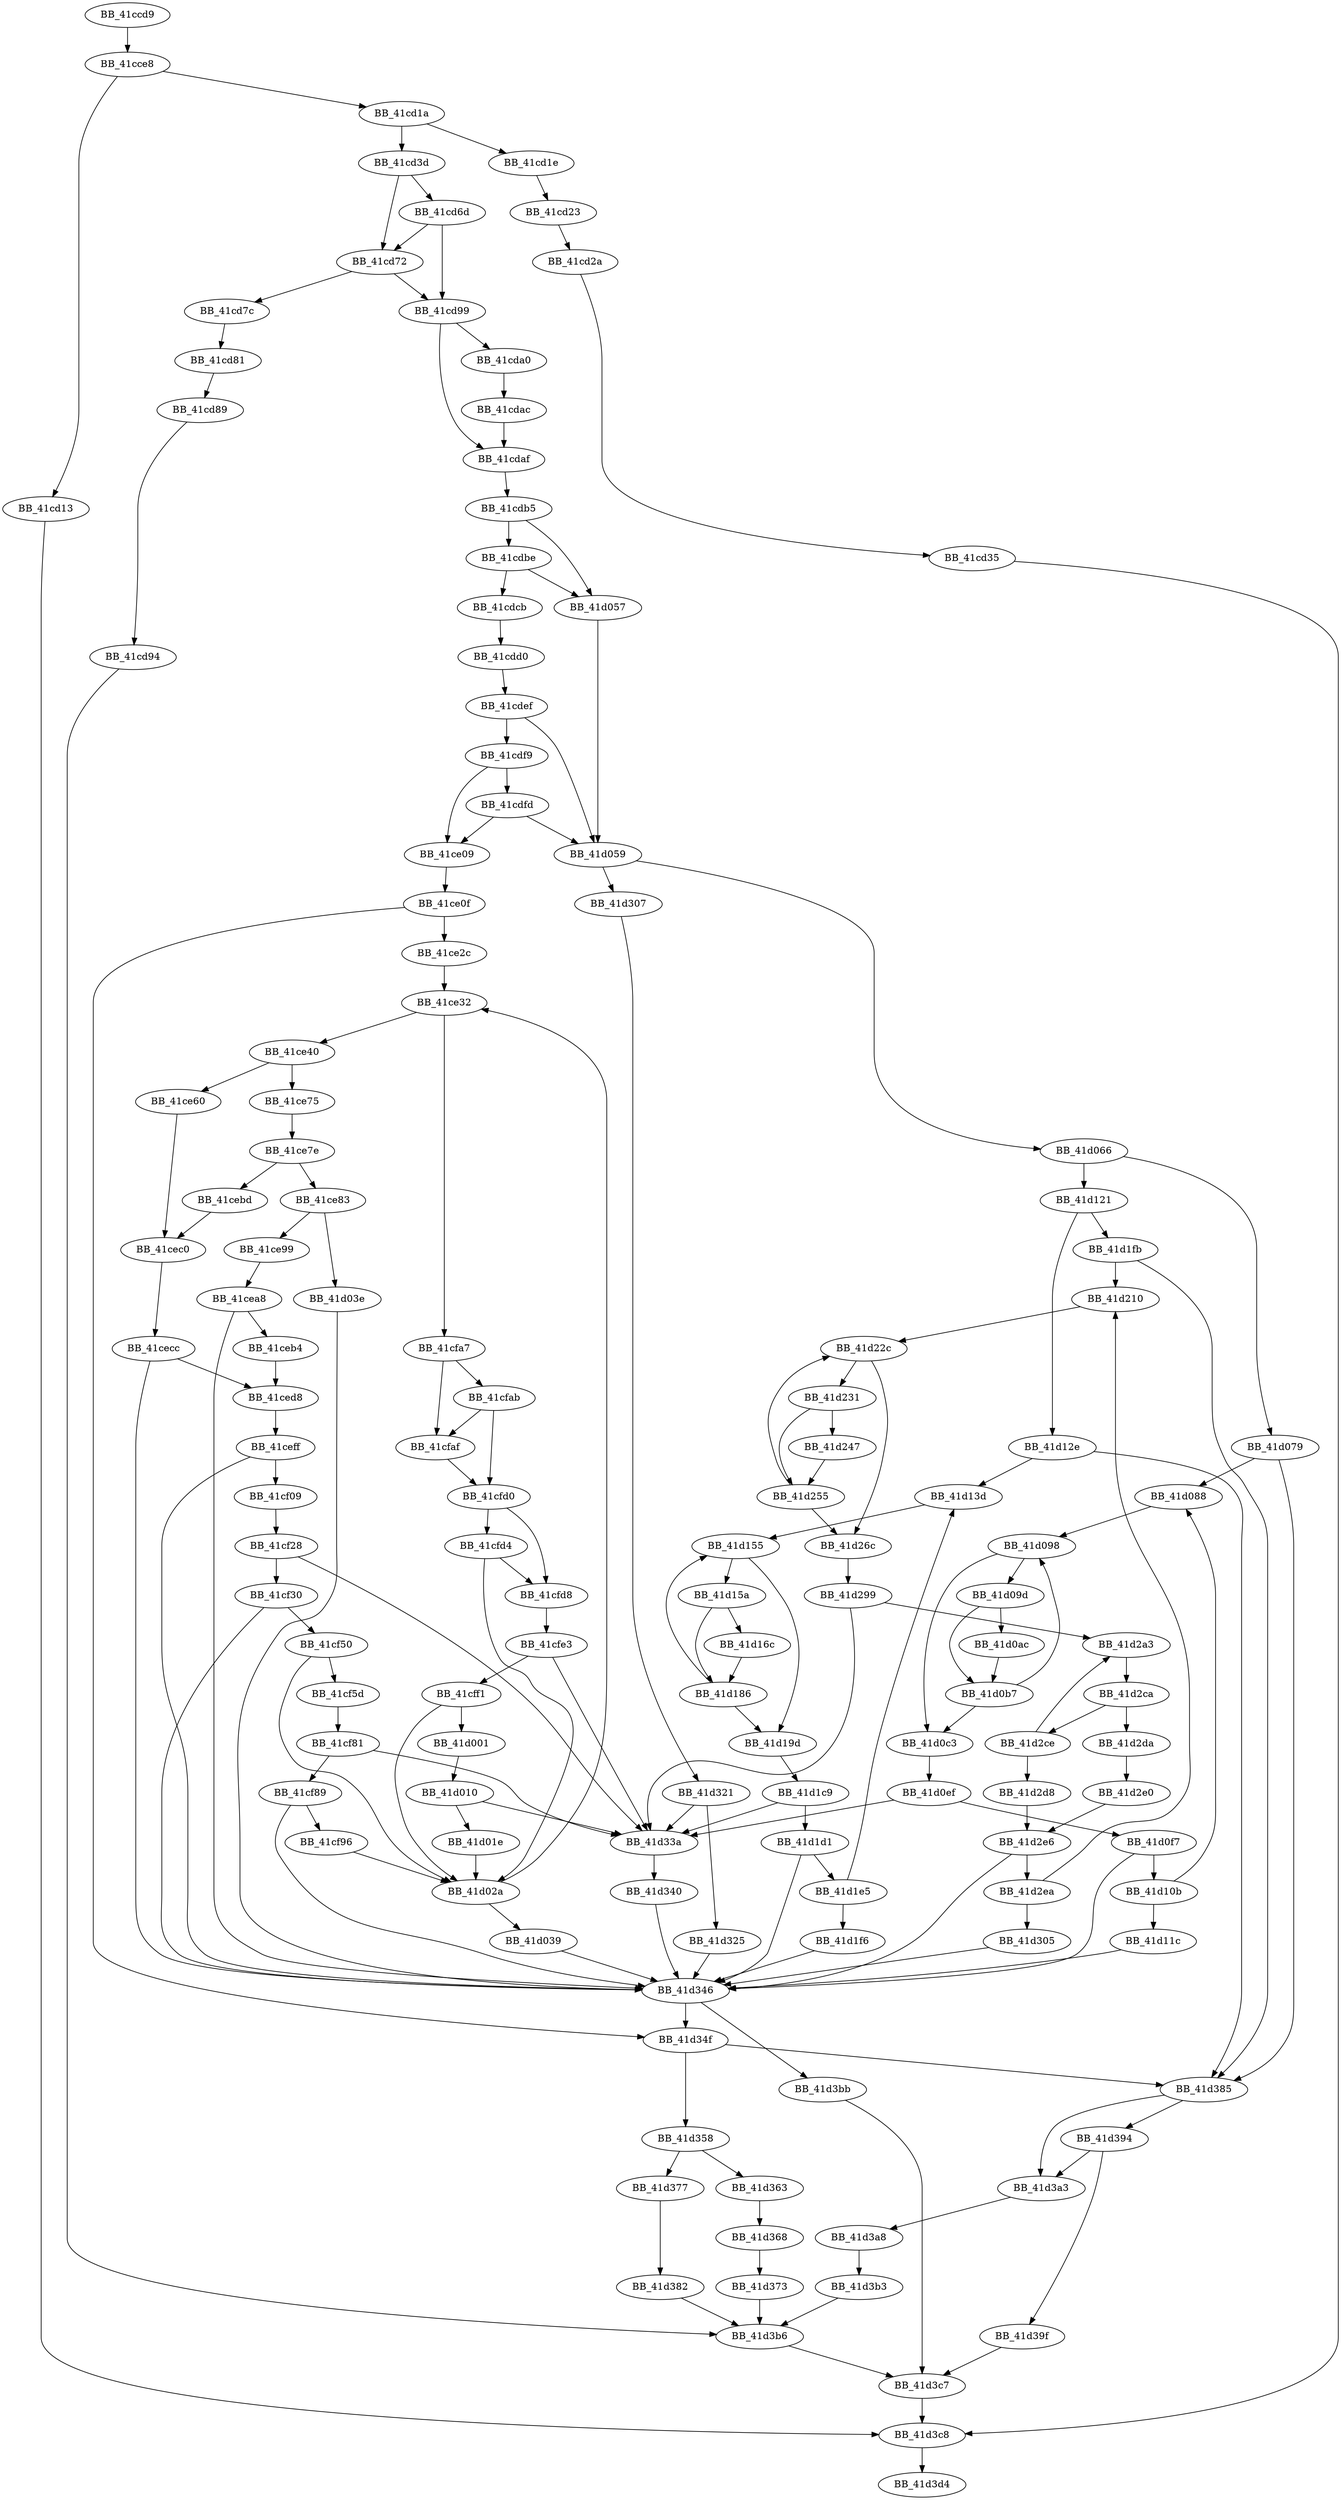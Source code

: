 DiGraph __write_nolock{
BB_41ccd9->BB_41cce8
BB_41cce8->BB_41cd13
BB_41cce8->BB_41cd1a
BB_41cd13->BB_41d3c8
BB_41cd1a->BB_41cd1e
BB_41cd1a->BB_41cd3d
BB_41cd1e->BB_41cd23
BB_41cd23->BB_41cd2a
BB_41cd2a->BB_41cd35
BB_41cd35->BB_41d3c8
BB_41cd3d->BB_41cd6d
BB_41cd3d->BB_41cd72
BB_41cd6d->BB_41cd72
BB_41cd6d->BB_41cd99
BB_41cd72->BB_41cd7c
BB_41cd72->BB_41cd99
BB_41cd7c->BB_41cd81
BB_41cd81->BB_41cd89
BB_41cd89->BB_41cd94
BB_41cd94->BB_41d3b6
BB_41cd99->BB_41cda0
BB_41cd99->BB_41cdaf
BB_41cda0->BB_41cdac
BB_41cdac->BB_41cdaf
BB_41cdaf->BB_41cdb5
BB_41cdb5->BB_41cdbe
BB_41cdb5->BB_41d057
BB_41cdbe->BB_41cdcb
BB_41cdbe->BB_41d057
BB_41cdcb->BB_41cdd0
BB_41cdd0->BB_41cdef
BB_41cdef->BB_41cdf9
BB_41cdef->BB_41d059
BB_41cdf9->BB_41cdfd
BB_41cdf9->BB_41ce09
BB_41cdfd->BB_41ce09
BB_41cdfd->BB_41d059
BB_41ce09->BB_41ce0f
BB_41ce0f->BB_41ce2c
BB_41ce0f->BB_41d34f
BB_41ce2c->BB_41ce32
BB_41ce32->BB_41ce40
BB_41ce32->BB_41cfa7
BB_41ce40->BB_41ce60
BB_41ce40->BB_41ce75
BB_41ce60->BB_41cec0
BB_41ce75->BB_41ce7e
BB_41ce7e->BB_41ce83
BB_41ce7e->BB_41cebd
BB_41ce83->BB_41ce99
BB_41ce83->BB_41d03e
BB_41ce99->BB_41cea8
BB_41cea8->BB_41ceb4
BB_41cea8->BB_41d346
BB_41ceb4->BB_41ced8
BB_41cebd->BB_41cec0
BB_41cec0->BB_41cecc
BB_41cecc->BB_41ced8
BB_41cecc->BB_41d346
BB_41ced8->BB_41ceff
BB_41ceff->BB_41cf09
BB_41ceff->BB_41d346
BB_41cf09->BB_41cf28
BB_41cf28->BB_41cf30
BB_41cf28->BB_41d33a
BB_41cf30->BB_41cf50
BB_41cf30->BB_41d346
BB_41cf50->BB_41cf5d
BB_41cf50->BB_41d02a
BB_41cf5d->BB_41cf81
BB_41cf81->BB_41cf89
BB_41cf81->BB_41d33a
BB_41cf89->BB_41cf96
BB_41cf89->BB_41d346
BB_41cf96->BB_41d02a
BB_41cfa7->BB_41cfab
BB_41cfa7->BB_41cfaf
BB_41cfab->BB_41cfaf
BB_41cfab->BB_41cfd0
BB_41cfaf->BB_41cfd0
BB_41cfd0->BB_41cfd4
BB_41cfd0->BB_41cfd8
BB_41cfd4->BB_41cfd8
BB_41cfd4->BB_41d02a
BB_41cfd8->BB_41cfe3
BB_41cfe3->BB_41cff1
BB_41cfe3->BB_41d33a
BB_41cff1->BB_41d001
BB_41cff1->BB_41d02a
BB_41d001->BB_41d010
BB_41d010->BB_41d01e
BB_41d010->BB_41d33a
BB_41d01e->BB_41d02a
BB_41d02a->BB_41ce32
BB_41d02a->BB_41d039
BB_41d039->BB_41d346
BB_41d03e->BB_41d346
BB_41d057->BB_41d059
BB_41d059->BB_41d066
BB_41d059->BB_41d307
BB_41d066->BB_41d079
BB_41d066->BB_41d121
BB_41d079->BB_41d088
BB_41d079->BB_41d385
BB_41d088->BB_41d098
BB_41d098->BB_41d09d
BB_41d098->BB_41d0c3
BB_41d09d->BB_41d0ac
BB_41d09d->BB_41d0b7
BB_41d0ac->BB_41d0b7
BB_41d0b7->BB_41d098
BB_41d0b7->BB_41d0c3
BB_41d0c3->BB_41d0ef
BB_41d0ef->BB_41d0f7
BB_41d0ef->BB_41d33a
BB_41d0f7->BB_41d10b
BB_41d0f7->BB_41d346
BB_41d10b->BB_41d088
BB_41d10b->BB_41d11c
BB_41d11c->BB_41d346
BB_41d121->BB_41d12e
BB_41d121->BB_41d1fb
BB_41d12e->BB_41d13d
BB_41d12e->BB_41d385
BB_41d13d->BB_41d155
BB_41d155->BB_41d15a
BB_41d155->BB_41d19d
BB_41d15a->BB_41d16c
BB_41d15a->BB_41d186
BB_41d16c->BB_41d186
BB_41d186->BB_41d155
BB_41d186->BB_41d19d
BB_41d19d->BB_41d1c9
BB_41d1c9->BB_41d1d1
BB_41d1c9->BB_41d33a
BB_41d1d1->BB_41d1e5
BB_41d1d1->BB_41d346
BB_41d1e5->BB_41d13d
BB_41d1e5->BB_41d1f6
BB_41d1f6->BB_41d346
BB_41d1fb->BB_41d210
BB_41d1fb->BB_41d385
BB_41d210->BB_41d22c
BB_41d22c->BB_41d231
BB_41d22c->BB_41d26c
BB_41d231->BB_41d247
BB_41d231->BB_41d255
BB_41d247->BB_41d255
BB_41d255->BB_41d22c
BB_41d255->BB_41d26c
BB_41d26c->BB_41d299
BB_41d299->BB_41d2a3
BB_41d299->BB_41d33a
BB_41d2a3->BB_41d2ca
BB_41d2ca->BB_41d2ce
BB_41d2ca->BB_41d2da
BB_41d2ce->BB_41d2a3
BB_41d2ce->BB_41d2d8
BB_41d2d8->BB_41d2e6
BB_41d2da->BB_41d2e0
BB_41d2e0->BB_41d2e6
BB_41d2e6->BB_41d2ea
BB_41d2e6->BB_41d346
BB_41d2ea->BB_41d210
BB_41d2ea->BB_41d305
BB_41d305->BB_41d346
BB_41d307->BB_41d321
BB_41d321->BB_41d325
BB_41d321->BB_41d33a
BB_41d325->BB_41d346
BB_41d33a->BB_41d340
BB_41d340->BB_41d346
BB_41d346->BB_41d34f
BB_41d346->BB_41d3bb
BB_41d34f->BB_41d358
BB_41d34f->BB_41d385
BB_41d358->BB_41d363
BB_41d358->BB_41d377
BB_41d363->BB_41d368
BB_41d368->BB_41d373
BB_41d373->BB_41d3b6
BB_41d377->BB_41d382
BB_41d382->BB_41d3b6
BB_41d385->BB_41d394
BB_41d385->BB_41d3a3
BB_41d394->BB_41d39f
BB_41d394->BB_41d3a3
BB_41d39f->BB_41d3c7
BB_41d3a3->BB_41d3a8
BB_41d3a8->BB_41d3b3
BB_41d3b3->BB_41d3b6
BB_41d3b6->BB_41d3c7
BB_41d3bb->BB_41d3c7
BB_41d3c7->BB_41d3c8
BB_41d3c8->BB_41d3d4
}
